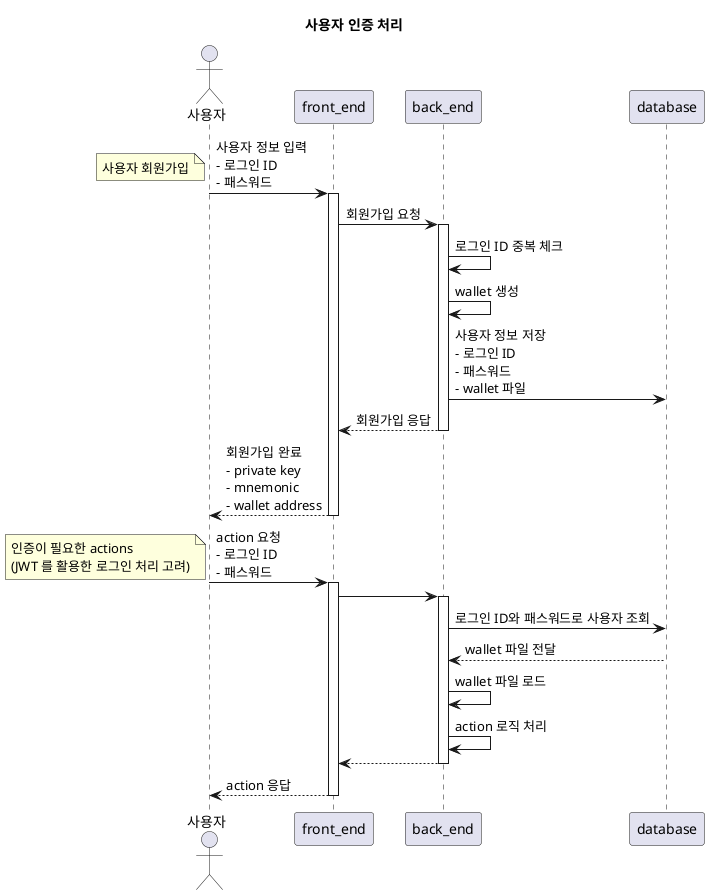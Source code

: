 @startuml
title 사용자 인증 처리

actor 사용자
participant front_end
participant back_end
participant database

사용자->front_end: 사용자 정보 입력\n- 로그인 ID\n- 패스워드
note left: 사용자 회원가입
activate front_end
front_end->back_end: 회원가입 요청
activate back_end
back_end->back_end: 로그인 ID 중복 체크
back_end->back_end: wallet 생성
back_end->database: 사용자 정보 저장\n- 로그인 ID\n- 패스워드\n- wallet 파일
back_end-->front_end: 회원가입 응답
deactivate back_end
front_end-->사용자: 회원가입 완료\n- private key\n- mnemonic\n- wallet address
deactivate front_end


사용자->front_end: action 요청\n- 로그인 ID\n- 패스워드
note left: 인증이 필요한 actions\n(JWT 를 활용한 로그인 처리 고려)
activate front_end
front_end->back_end
activate back_end
back_end->database: 로그인 ID와 패스워드로 사용자 조회
database-->back_end: wallet 파일 전달
back_end->back_end: wallet 파일 로드
back_end->back_end: action 로직 처리
back_end-->front_end
deactivate back_end
front_end-->사용자: action 응답
deactivate front_end

@enduml